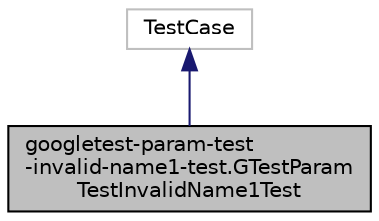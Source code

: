 digraph "googletest-param-test-invalid-name1-test.GTestParamTestInvalidName1Test"
{
 // LATEX_PDF_SIZE
  edge [fontname="Helvetica",fontsize="10",labelfontname="Helvetica",labelfontsize="10"];
  node [fontname="Helvetica",fontsize="10",shape=record];
  Node1 [label="googletest-param-test\l-invalid-name1-test.GTestParam\lTestInvalidName1Test",height=0.2,width=0.4,color="black", fillcolor="grey75", style="filled", fontcolor="black",tooltip=" "];
  Node2 -> Node1 [dir="back",color="midnightblue",fontsize="10",style="solid"];
  Node2 [label="TestCase",height=0.2,width=0.4,color="grey75", fillcolor="white", style="filled",tooltip=" "];
}

